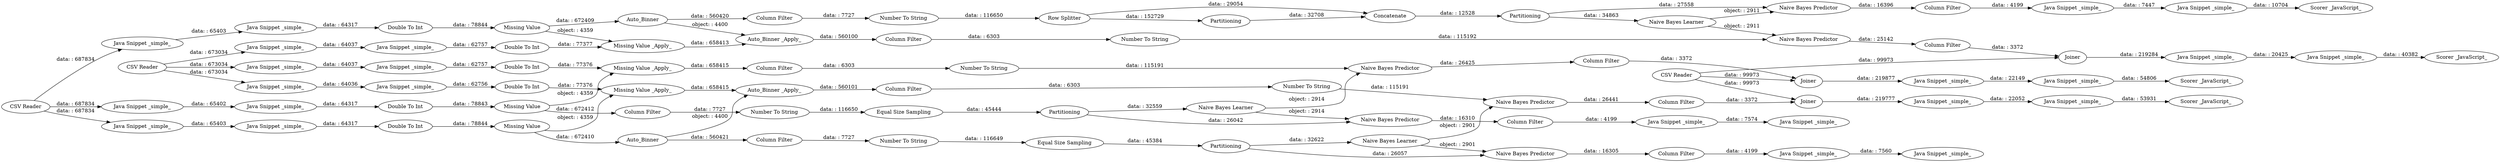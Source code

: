 digraph {
	"-2010745922066049197_140" [label="Java Snippet _simple_"]
	"-2010745922066049197_130" [label="Java Snippet _simple_"]
	"-2010745922066049197_113" [label="Java Snippet _simple_"]
	"-2010745922066049197_135" [label="Naive Bayes Predictor"]
	"-2010745922066049197_155" [label="Number To String"]
	"-2010745922066049197_152" [label="Naive Bayes Predictor"]
	"-2010745922066049197_102" [label="Number To String"]
	"-2010745922066049197_123" [label="Java Snippet _simple_"]
	"-2010745922066049197_109" [label=Auto_Binner]
	"-2010745922066049197_172" [label="Double To Int"]
	"-2010745922066049197_156" [label="Naive Bayes Predictor"]
	"-2010745922066049197_131" [label="Java Snippet _simple_"]
	"-2010745922066049197_132" [label="Missing Value _Apply_"]
	"-2010745922066049197_162" [label="Column Filter"]
	"-2010745922066049197_174" [label="Auto_Binner _Apply_"]
	"-2010745922066049197_137" [label=Partitioning]
	"-2010745922066049197_150" [label=Partitioning]
	"-2010745922066049197_119" [label="Java Snippet _simple_"]
	"-2010745922066049197_21" [label="CSV Reader"]
	"-2010745922066049197_138" [label="Naive Bayes Learner"]
	"-2010745922066049197_120" [label="Double To Int"]
	"-2010745922066049197_37" [label="Java Snippet _simple_"]
	"-2010745922066049197_30" [label="Java Snippet _simple_"]
	"-2010745922066049197_112" [label="Column Filter"]
	"-2010745922066049197_173" [label=Auto_Binner]
	"-2010745922066049197_105" [label="Naive Bayes Predictor"]
	"-2010745922066049197_154" [label="Missing Value"]
	"-2010745922066049197_170" [label="Column Filter"]
	"-2010745922066049197_153" [label="Missing Value _Apply_"]
	"-2010745922066049197_110" [label="Auto_Binner _Apply_"]
	"-2010745922066049197_92" [label="Java Snippet _simple_"]
	"-2010745922066049197_146" [label="Row Splitter"]
	"-2010745922066049197_127" [label=Joiner]
	"-2010745922066049197_117" [label="Equal Size Sampling"]
	"-2010745922066049197_159" [label="Column Filter"]
	"-2010745922066049197_144" [label="Number To String"]
	"-2010745922066049197_108" [label="Naive Bayes Predictor"]
	"-2010745922066049197_41" [label="Java Snippet _simple_"]
	"-2010745922066049197_38" [label="CSV Reader"]
	"-2010745922066049197_163" [label="Double To Int"]
	"-2010745922066049197_115" [label="Double To Int"]
	"-2010745922066049197_139" [label="Naive Bayes Predictor"]
	"-2010745922066049197_122" [label="Equal Size Sampling"]
	"-2010745922066049197_121" [label="Double To Int"]
	"-2010745922066049197_134" [label="Number To String"]
	"-2010745922066049197_93" [label="Java Snippet _simple_"]
	"-2010745922066049197_143" [label="Scorer _JavaScript_"]
	"-2010745922066049197_42" [label="Java Snippet _simple_"]
	"-2010745922066049197_149" [label="Java Snippet _simple_"]
	"-2010745922066049197_171" [label="Java Snippet _simple_"]
	"-2010745922066049197_22" [label="Missing Value"]
	"-2010745922066049197_107" [label="Number To String"]
	"-2010745922066049197_124" [label="Column Filter"]
	"-2010745922066049197_160" [label="Java Snippet _simple_"]
	"-2010745922066049197_23" [label="Missing Value _Apply_"]
	"-2010745922066049197_116" [label="Double To Int"]
	"-2010745922066049197_157" [label="Java Snippet _simple_"]
	"-2010745922066049197_101" [label="Scorer _JavaScript_"]
	"-2010745922066049197_114" [label="Java Snippet _simple_"]
	"-2010745922066049197_128" [label="Column Filter"]
	"-2010745922066049197_169" [label="Java Snippet _simple_"]
	"-2010745922066049197_29" [label="Column Filter"]
	"-2010745922066049197_142" [label="Java Snippet _simple_"]
	"-2010745922066049197_168" [label="Column Filter"]
	"-2010745922066049197_145" [label=Partitioning]
	"-2010745922066049197_118" [label="Java Snippet _simple_"]
	"-2010745922066049197_133" [label="Missing Value"]
	"-2010745922066049197_129" [label="Column Filter"]
	"-2010745922066049197_161" [label=Joiner]
	"-2010745922066049197_147" [label=Concatenate]
	"-2010745922066049197_151" [label="Naive Bayes Learner"]
	"-2010745922066049197_103" [label=Partitioning]
	"-2010745922066049197_165" [label="Number To String"]
	"-2010745922066049197_104" [label="Naive Bayes Learner"]
	"-2010745922066049197_158" [label="Java Snippet _simple_"]
	"-2010745922066049197_148" [label="Java Snippet _simple_"]
	"-2010745922066049197_111" [label="Column Filter"]
	"-2010745922066049197_167" [label="Java Snippet _simple_"]
	"-2010745922066049197_164" [label="Scorer _JavaScript_"]
	"-2010745922066049197_141" [label="Column Filter"]
	"-2010745922066049197_39" [label="Column Filter"]
	"-2010745922066049197_175" [label="Scorer _JavaScript_"]
	"-2010745922066049197_20" [label="CSV Reader"]
	"-2010745922066049197_126" [label="Java Snippet _simple_"]
	"-2010745922066049197_40" [label=Joiner]
	"-2010745922066049197_122" -> "-2010745922066049197_137" [label="data: : 45444"]
	"-2010745922066049197_133" -> "-2010745922066049197_132" [label="object: : 4359"]
	"-2010745922066049197_114" -> "-2010745922066049197_116" [label="data: : 62756"]
	"-2010745922066049197_116" -> "-2010745922066049197_23" [label="data: : 77376"]
	"-2010745922066049197_104" -> "-2010745922066049197_105" [label="object: : 2901"]
	"-2010745922066049197_38" -> "-2010745922066049197_161" [label="data: : 99973"]
	"-2010745922066049197_22" -> "-2010745922066049197_23" [label="object: : 4359"]
	"-2010745922066049197_129" -> "-2010745922066049197_134" [label="data: : 6303"]
	"-2010745922066049197_21" -> "-2010745922066049197_130" [label="data: : 673034"]
	"-2010745922066049197_41" -> "-2010745922066049197_101" [label="data: : 53931"]
	"-2010745922066049197_158" -> "-2010745922066049197_160" [label="data: : 20425"]
	"-2010745922066049197_174" -> "-2010745922066049197_159" [label="data: : 560100"]
	"-2010745922066049197_111" -> "-2010745922066049197_102" [label="data: : 7727"]
	"-2010745922066049197_167" -> "-2010745922066049197_172" [label="data: : 64317"]
	"-2010745922066049197_103" -> "-2010745922066049197_105" [label="data: : 26057"]
	"-2010745922066049197_151" -> "-2010745922066049197_156" [label="object: : 2911"]
	"-2010745922066049197_115" -> "-2010745922066049197_22" [label="data: : 78844"]
	"-2010745922066049197_171" -> "-2010745922066049197_169" [label="data: : 7447"]
	"-2010745922066049197_152" -> "-2010745922066049197_168" [label="data: : 16396"]
	"-2010745922066049197_146" -> "-2010745922066049197_145" [label="data: : 152729"]
	"-2010745922066049197_156" -> "-2010745922066049197_170" [label="data: : 25142"]
	"-2010745922066049197_150" -> "-2010745922066049197_151" [label="data: : 34863"]
	"-2010745922066049197_109" -> "-2010745922066049197_110" [label="object: : 4400"]
	"-2010745922066049197_121" -> "-2010745922066049197_132" [label="data: : 77376"]
	"-2010745922066049197_30" -> "-2010745922066049197_37" [label="data: : 7560"]
	"-2010745922066049197_127" -> "-2010745922066049197_131" [label="data: : 219877"]
	"-2010745922066049197_20" -> "-2010745922066049197_92" [label="data: : 687834"]
	"-2010745922066049197_20" -> "-2010745922066049197_119" [label="data: : 687834"]
	"-2010745922066049197_39" -> "-2010745922066049197_40" [label="data: : 3372"]
	"-2010745922066049197_168" -> "-2010745922066049197_171" [label="data: : 4199"]
	"-2010745922066049197_103" -> "-2010745922066049197_104" [label="data: : 32622"]
	"-2010745922066049197_161" -> "-2010745922066049197_158" [label="data: : 219284"]
	"-2010745922066049197_154" -> "-2010745922066049197_173" [label="data: : 672409"]
	"-2010745922066049197_124" -> "-2010745922066049197_142" [label="data: : 4199"]
	"-2010745922066049197_137" -> "-2010745922066049197_139" [label="data: : 26042"]
	"-2010745922066049197_107" -> "-2010745922066049197_108" [label="data: : 115191"]
	"-2010745922066049197_126" -> "-2010745922066049197_143" [label="data: : 54806"]
	"-2010745922066049197_134" -> "-2010745922066049197_135" [label="data: : 115191"]
	"-2010745922066049197_92" -> "-2010745922066049197_93" [label="data: : 65403"]
	"-2010745922066049197_139" -> "-2010745922066049197_124" [label="data: : 16310"]
	"-2010745922066049197_159" -> "-2010745922066049197_155" [label="data: : 6303"]
	"-2010745922066049197_110" -> "-2010745922066049197_112" [label="data: : 560101"]
	"-2010745922066049197_163" -> "-2010745922066049197_153" [label="data: : 77377"]
	"-2010745922066049197_138" -> "-2010745922066049197_139" [label="object: : 2914"]
	"-2010745922066049197_173" -> "-2010745922066049197_174" [label="object: : 4400"]
	"-2010745922066049197_112" -> "-2010745922066049197_107" [label="data: : 6303"]
	"-2010745922066049197_22" -> "-2010745922066049197_109" [label="data: : 672410"]
	"-2010745922066049197_20" -> "-2010745922066049197_149" [label="data: : 687834"]
	"-2010745922066049197_130" -> "-2010745922066049197_118" [label="data: : 64037"]
	"-2010745922066049197_157" -> "-2010745922066049197_148" [label="data: : 64037"]
	"-2010745922066049197_42" -> "-2010745922066049197_41" [label="data: : 22052"]
	"-2010745922066049197_40" -> "-2010745922066049197_42" [label="data: : 219777"]
	"-2010745922066049197_137" -> "-2010745922066049197_138" [label="data: : 32559"]
	"-2010745922066049197_104" -> "-2010745922066049197_108" [label="object: : 2901"]
	"-2010745922066049197_150" -> "-2010745922066049197_152" [label="data: : 27558"]
	"-2010745922066049197_154" -> "-2010745922066049197_153" [label="object: : 4359"]
	"-2010745922066049197_160" -> "-2010745922066049197_164" [label="data: : 40382"]
	"-2010745922066049197_102" -> "-2010745922066049197_117" [label="data: : 116649"]
	"-2010745922066049197_148" -> "-2010745922066049197_163" [label="data: : 62757"]
	"-2010745922066049197_142" -> "-2010745922066049197_140" [label="data: : 7574"]
	"-2010745922066049197_21" -> "-2010745922066049197_157" [label="data: : 673034"]
	"-2010745922066049197_145" -> "-2010745922066049197_147" [label="data: : 32708"]
	"-2010745922066049197_119" -> "-2010745922066049197_123" [label="data: : 65402"]
	"-2010745922066049197_132" -> "-2010745922066049197_129" [label="data: : 658415"]
	"-2010745922066049197_151" -> "-2010745922066049197_152" [label="object: : 2911"]
	"-2010745922066049197_113" -> "-2010745922066049197_114" [label="data: : 64036"]
	"-2010745922066049197_118" -> "-2010745922066049197_121" [label="data: : 62757"]
	"-2010745922066049197_138" -> "-2010745922066049197_135" [label="object: : 2914"]
	"-2010745922066049197_133" -> "-2010745922066049197_128" [label="data: : 672412"]
	"-2010745922066049197_108" -> "-2010745922066049197_39" [label="data: : 26441"]
	"-2010745922066049197_147" -> "-2010745922066049197_150" [label="data: : 12528"]
	"-2010745922066049197_131" -> "-2010745922066049197_126" [label="data: : 22149"]
	"-2010745922066049197_109" -> "-2010745922066049197_111" [label="data: : 560421"]
	"-2010745922066049197_117" -> "-2010745922066049197_103" [label="data: : 45384"]
	"-2010745922066049197_105" -> "-2010745922066049197_29" [label="data: : 16305"]
	"-2010745922066049197_21" -> "-2010745922066049197_113" [label="data: : 673034"]
	"-2010745922066049197_155" -> "-2010745922066049197_156" [label="data: : 115192"]
	"-2010745922066049197_162" -> "-2010745922066049197_165" [label="data: : 7727"]
	"-2010745922066049197_93" -> "-2010745922066049197_115" [label="data: : 64317"]
	"-2010745922066049197_144" -> "-2010745922066049197_122" [label="data: : 116650"]
	"-2010745922066049197_135" -> "-2010745922066049197_141" [label="data: : 26425"]
	"-2010745922066049197_128" -> "-2010745922066049197_144" [label="data: : 7727"]
	"-2010745922066049197_38" -> "-2010745922066049197_40" [label="data: : 99973"]
	"-2010745922066049197_23" -> "-2010745922066049197_110" [label="data: : 658415"]
	"-2010745922066049197_170" -> "-2010745922066049197_161" [label="data: : 3372"]
	"-2010745922066049197_141" -> "-2010745922066049197_127" [label="data: : 3372"]
	"-2010745922066049197_169" -> "-2010745922066049197_175" [label="data: : 10704"]
	"-2010745922066049197_153" -> "-2010745922066049197_174" [label="data: : 658413"]
	"-2010745922066049197_38" -> "-2010745922066049197_127" [label="data: : 99973"]
	"-2010745922066049197_120" -> "-2010745922066049197_133" [label="data: : 78843"]
	"-2010745922066049197_146" -> "-2010745922066049197_147" [label="data: : 29054"]
	"-2010745922066049197_173" -> "-2010745922066049197_162" [label="data: : 560420"]
	"-2010745922066049197_29" -> "-2010745922066049197_30" [label="data: : 4199"]
	"-2010745922066049197_165" -> "-2010745922066049197_146" [label="data: : 116650"]
	"-2010745922066049197_123" -> "-2010745922066049197_120" [label="data: : 64317"]
	"-2010745922066049197_149" -> "-2010745922066049197_167" [label="data: : 65403"]
	"-2010745922066049197_172" -> "-2010745922066049197_154" [label="data: : 78844"]
	rankdir=LR
}
